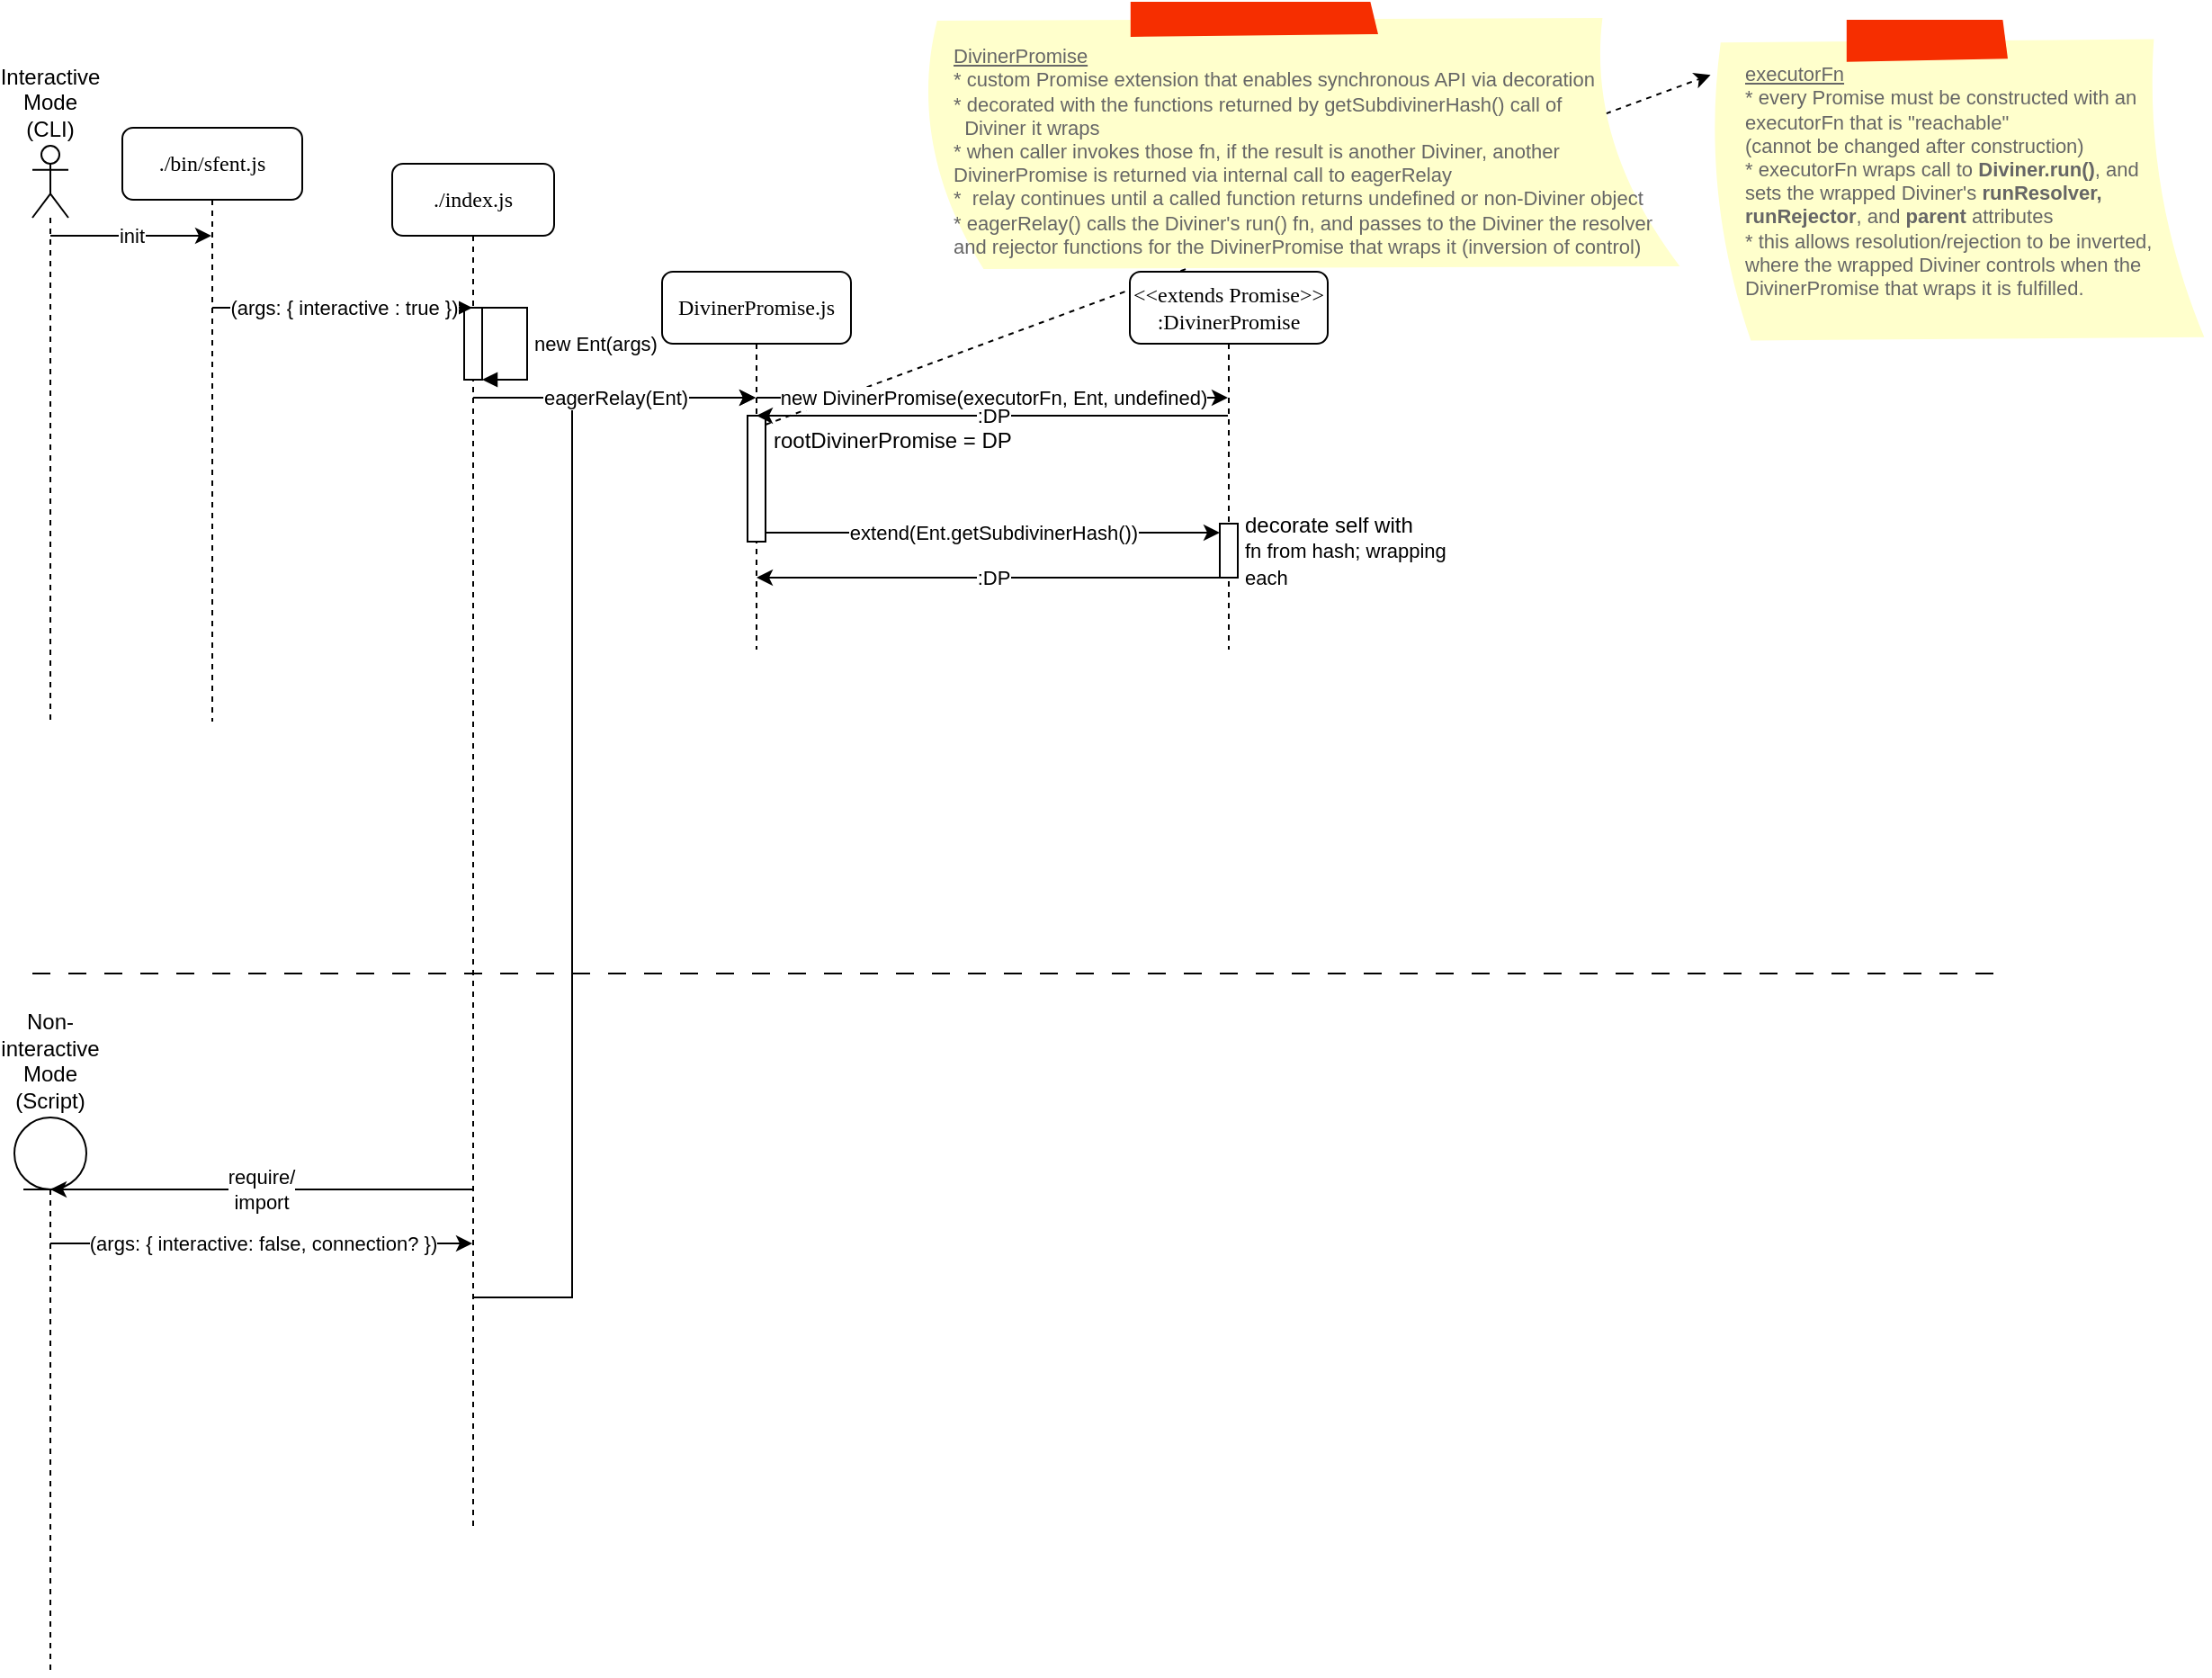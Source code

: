 <mxfile version="23.1.4" type="device">
  <diagram name="Page-1" id="13e1069c-82ec-6db2-03f1-153e76fe0fe0">
    <mxGraphModel dx="1937" dy="1054" grid="1" gridSize="10" guides="1" tooltips="1" connect="1" arrows="1" fold="1" page="1" pageScale="1" pageWidth="1700" pageHeight="1100" background="none" math="0" shadow="0">
      <root>
        <mxCell id="0" />
        <mxCell id="1" parent="0" />
        <mxCell id="Kui3dBX7CGbU3PAof87k-39" value="" style="endArrow=classic;html=1;rounded=0;entryX=0.01;entryY=0.17;entryDx=0;entryDy=0;entryPerimeter=0;dashed=1;exitX=1;exitY=0;exitDx=0;exitDy=5;exitPerimeter=0;" edge="1" parent="1" source="Kui3dBX7CGbU3PAof87k-32" target="Kui3dBX7CGbU3PAof87k-38">
          <mxGeometry width="50" height="50" relative="1" as="geometry">
            <mxPoint x="640" y="230" as="sourcePoint" />
            <mxPoint x="645" y="330" as="targetPoint" />
          </mxGeometry>
        </mxCell>
        <mxCell id="7baba1c4bc27f4b0-2" value="./index.js" style="shape=umlLifeline;perimeter=lifelinePerimeter;whiteSpace=wrap;html=1;container=1;collapsible=0;recursiveResize=0;outlineConnect=0;rounded=1;shadow=0;comic=0;labelBackgroundColor=none;strokeWidth=1;fontFamily=Verdana;fontSize=12;align=center;" parent="1" vertex="1">
          <mxGeometry x="230" y="90" width="90" height="760" as="geometry" />
        </mxCell>
        <mxCell id="Kui3dBX7CGbU3PAof87k-20" value="" style="html=1;points=[[0,0,0,0,5],[0,1,0,0,-5],[1,0,0,0,5],[1,1,0,0,-5]];perimeter=orthogonalPerimeter;outlineConnect=0;targetShapes=umlLifeline;portConstraint=eastwest;newEdgeStyle={&quot;curved&quot;:0,&quot;rounded&quot;:0};" vertex="1" parent="7baba1c4bc27f4b0-2">
          <mxGeometry x="40" y="80" width="10" height="40" as="geometry" />
        </mxCell>
        <mxCell id="Kui3dBX7CGbU3PAof87k-21" value="new Ent(args)" style="html=1;align=left;spacingLeft=2;endArrow=block;rounded=0;edgeStyle=orthogonalEdgeStyle;curved=0;rounded=0;" edge="1" target="Kui3dBX7CGbU3PAof87k-20" parent="7baba1c4bc27f4b0-2" source="Kui3dBX7CGbU3PAof87k-20">
          <mxGeometry relative="1" as="geometry">
            <mxPoint x="45" y="60" as="sourcePoint" />
            <Array as="points">
              <mxPoint x="75" y="80" />
              <mxPoint x="75" y="120" />
            </Array>
          </mxGeometry>
        </mxCell>
        <mxCell id="7baba1c4bc27f4b0-8" value="./bin/sfent.js" style="shape=umlLifeline;perimeter=lifelinePerimeter;whiteSpace=wrap;html=1;container=1;collapsible=0;recursiveResize=0;outlineConnect=0;rounded=1;shadow=0;comic=0;labelBackgroundColor=none;strokeWidth=1;fontFamily=Verdana;fontSize=12;align=center;" parent="1" vertex="1">
          <mxGeometry x="80" y="70" width="100" height="330" as="geometry" />
        </mxCell>
        <mxCell id="mBfwSaWyKCz9R1_YSktY-5" value="init" style="edgeStyle=orthogonalEdgeStyle;rounded=0;orthogonalLoop=1;jettySize=auto;html=1;curved=0;" parent="1" source="mBfwSaWyKCz9R1_YSktY-1" target="7baba1c4bc27f4b0-8" edge="1">
          <mxGeometry relative="1" as="geometry">
            <Array as="points">
              <mxPoint x="70" y="130" />
              <mxPoint x="70" y="130" />
            </Array>
          </mxGeometry>
        </mxCell>
        <mxCell id="mBfwSaWyKCz9R1_YSktY-1" value="Interactive Mode&lt;br&gt;(CLI)" style="shape=umlLifeline;perimeter=lifelinePerimeter;whiteSpace=wrap;html=1;container=1;dropTarget=0;collapsible=0;recursiveResize=0;outlineConnect=0;portConstraint=eastwest;newEdgeStyle={&quot;curved&quot;:0,&quot;rounded&quot;:0};participant=umlActor;verticalAlign=bottom;labelPosition=center;verticalLabelPosition=top;align=center;" parent="1" vertex="1">
          <mxGeometry x="30" y="80" width="20" height="320" as="geometry" />
        </mxCell>
        <mxCell id="mBfwSaWyKCz9R1_YSktY-2" value="Non-interactive Mode (Script)" style="shape=umlLifeline;perimeter=lifelinePerimeter;whiteSpace=wrap;html=1;container=1;dropTarget=0;collapsible=0;recursiveResize=0;outlineConnect=0;portConstraint=eastwest;newEdgeStyle={&quot;curved&quot;:0,&quot;rounded&quot;:0};participant=umlEntity;labelPosition=center;verticalLabelPosition=top;align=center;verticalAlign=bottom;" parent="1" vertex="1">
          <mxGeometry x="20" y="620" width="40" height="310" as="geometry" />
        </mxCell>
        <mxCell id="Kui3dBX7CGbU3PAof87k-1" value="(args: { interactive : true })" style="endArrow=classic;html=1;rounded=0;" edge="1" parent="1" source="7baba1c4bc27f4b0-8" target="7baba1c4bc27f4b0-2">
          <mxGeometry width="50" height="50" relative="1" as="geometry">
            <mxPoint x="470" y="270" as="sourcePoint" />
            <mxPoint x="520" y="220" as="targetPoint" />
            <Array as="points">
              <mxPoint x="200" y="170" />
            </Array>
          </mxGeometry>
        </mxCell>
        <mxCell id="Kui3dBX7CGbU3PAof87k-5" value="(args: { interactive: false, connection? })" style="endArrow=classic;html=1;rounded=0;" edge="1" parent="1" source="mBfwSaWyKCz9R1_YSktY-2" target="7baba1c4bc27f4b0-2">
          <mxGeometry width="50" height="50" relative="1" as="geometry">
            <mxPoint x="520.5" y="440" as="sourcePoint" />
            <mxPoint x="294.5" y="690" as="targetPoint" />
            <Array as="points">
              <mxPoint x="160" y="690" />
            </Array>
          </mxGeometry>
        </mxCell>
        <mxCell id="Kui3dBX7CGbU3PAof87k-6" value="require/&lt;br&gt;import" style="endArrow=classic;html=1;rounded=0;" edge="1" parent="1" source="7baba1c4bc27f4b0-2" target="mBfwSaWyKCz9R1_YSktY-2">
          <mxGeometry width="50" height="50" relative="1" as="geometry">
            <mxPoint x="294.5" y="660" as="sourcePoint" />
            <mxPoint x="520.5" y="550" as="targetPoint" />
            <Array as="points">
              <mxPoint x="170" y="660" />
            </Array>
          </mxGeometry>
        </mxCell>
        <mxCell id="Kui3dBX7CGbU3PAof87k-7" value="DivinerPromise.js" style="shape=umlLifeline;perimeter=lifelinePerimeter;whiteSpace=wrap;html=1;container=1;collapsible=0;recursiveResize=0;outlineConnect=0;rounded=1;shadow=0;comic=0;labelBackgroundColor=none;strokeWidth=1;fontFamily=Verdana;fontSize=12;align=center;" vertex="1" parent="1">
          <mxGeometry x="380" y="150" width="105" height="210" as="geometry" />
        </mxCell>
        <mxCell id="Kui3dBX7CGbU3PAof87k-32" value="rootDivinerPromise = DP" style="html=1;points=[[0,0,0,0,5],[0,1,0,0,-5],[1,0,0,0,5],[1,1,0,0,-5]];perimeter=orthogonalPerimeter;outlineConnect=0;targetShapes=umlLifeline;portConstraint=eastwest;newEdgeStyle={&quot;curved&quot;:0,&quot;rounded&quot;:0};labelPosition=right;verticalLabelPosition=middle;align=left;verticalAlign=top;spacingLeft=2;" vertex="1" parent="Kui3dBX7CGbU3PAof87k-7">
          <mxGeometry x="47.5" y="80" width="10" height="70" as="geometry" />
        </mxCell>
        <mxCell id="Kui3dBX7CGbU3PAof87k-12" value="" style="endArrow=none;startArrow=none;endFill=0;startFill=0;endSize=8;html=1;verticalAlign=bottom;dashed=1;labelBackgroundColor=default;dashPattern=10 10;rounded=0;backgroundOutline=0;" edge="1" parent="1">
          <mxGeometry width="160" relative="1" as="geometry">
            <mxPoint x="30" y="540" as="sourcePoint" />
            <mxPoint x="1130" y="540" as="targetPoint" />
          </mxGeometry>
        </mxCell>
        <mxCell id="Kui3dBX7CGbU3PAof87k-14" value="" style="endArrow=classic;html=1;rounded=0;" edge="1" parent="1" source="7baba1c4bc27f4b0-2" target="Kui3dBX7CGbU3PAof87k-7">
          <mxGeometry width="50" height="50" relative="1" as="geometry">
            <mxPoint x="470" y="590" as="sourcePoint" />
            <mxPoint x="645" y="590" as="targetPoint" />
            <Array as="points">
              <mxPoint x="330" y="720" />
              <mxPoint x="330" y="220" />
            </Array>
          </mxGeometry>
        </mxCell>
        <mxCell id="Kui3dBX7CGbU3PAof87k-17" value="eagerRelay(Ent)" style="endArrow=classic;html=1;rounded=0;" edge="1" parent="1" source="7baba1c4bc27f4b0-2" target="Kui3dBX7CGbU3PAof87k-7">
          <mxGeometry width="50" height="50" relative="1" as="geometry">
            <mxPoint x="470" y="330" as="sourcePoint" />
            <mxPoint x="645" y="330" as="targetPoint" />
            <Array as="points">
              <mxPoint x="360" y="220" />
            </Array>
          </mxGeometry>
        </mxCell>
        <mxCell id="Kui3dBX7CGbU3PAof87k-23" value="&amp;lt;&amp;lt;extends Promise&amp;gt;&amp;gt;&lt;br&gt;:DivinerPromise" style="shape=umlLifeline;perimeter=lifelinePerimeter;whiteSpace=wrap;html=1;container=1;collapsible=0;recursiveResize=0;outlineConnect=0;rounded=1;shadow=0;comic=0;labelBackgroundColor=none;strokeWidth=1;fontFamily=Verdana;fontSize=12;align=center;" vertex="1" parent="1">
          <mxGeometry x="640" y="150" width="110" height="210" as="geometry" />
        </mxCell>
        <mxCell id="Kui3dBX7CGbU3PAof87k-35" value="decorate self with&lt;br style=&quot;border-color: var(--border-color); font-size: 11px;&quot;&gt;&lt;span style=&quot;font-size: 11px; background-color: rgb(255, 255, 255);&quot;&gt;fn from hash; wrapping&lt;/span&gt;&lt;br style=&quot;border-color: var(--border-color); font-size: 11px;&quot;&gt;&lt;span style=&quot;font-size: 11px; background-color: rgb(255, 255, 255);&quot;&gt;each&lt;/span&gt;" style="html=1;points=[[0,0,0,0,5],[0,1,0,0,-5],[1,0,0,0,5],[1,1,0,0,-5]];perimeter=orthogonalPerimeter;outlineConnect=0;targetShapes=umlLifeline;portConstraint=eastwest;newEdgeStyle={&quot;curved&quot;:0,&quot;rounded&quot;:0};labelPosition=right;verticalLabelPosition=middle;align=left;verticalAlign=middle;spacingLeft=2;" vertex="1" parent="Kui3dBX7CGbU3PAof87k-23">
          <mxGeometry x="50" y="140" width="10" height="30" as="geometry" />
        </mxCell>
        <mxCell id="Kui3dBX7CGbU3PAof87k-26" value="new DivinerPromise(executorFn, Ent, undefined)" style="endArrow=classic;html=1;rounded=0;" edge="1" parent="1" source="Kui3dBX7CGbU3PAof87k-7" target="Kui3dBX7CGbU3PAof87k-23">
          <mxGeometry x="0.002" width="50" height="50" relative="1" as="geometry">
            <mxPoint x="470" y="330" as="sourcePoint" />
            <mxPoint x="645" y="330" as="targetPoint" />
            <Array as="points">
              <mxPoint x="540" y="220" />
            </Array>
            <mxPoint as="offset" />
          </mxGeometry>
        </mxCell>
        <mxCell id="Kui3dBX7CGbU3PAof87k-27" value=":DP" style="endArrow=classic;html=1;rounded=0;" edge="1" parent="1" source="Kui3dBX7CGbU3PAof87k-23" target="Kui3dBX7CGbU3PAof87k-7">
          <mxGeometry width="50" height="50" relative="1" as="geometry">
            <mxPoint x="705" y="250" as="sourcePoint" />
            <mxPoint x="440" y="230" as="targetPoint" />
            <Array as="points">
              <mxPoint x="560" y="230" />
            </Array>
          </mxGeometry>
        </mxCell>
        <mxCell id="Kui3dBX7CGbU3PAof87k-28" value="&lt;br&gt;&lt;u&gt;DivinerPromise&lt;/u&gt;&lt;br&gt;* custom Promise extension that enables synchronous API via decoration&lt;br&gt;* decorated with the functions returned by getSubdivinerHash() call of &lt;br&gt;&amp;nbsp; Diviner it wraps&lt;br&gt;* when caller invokes those fn, if the result is another Diviner, another&amp;nbsp; &amp;nbsp; &amp;nbsp; DivinerPromise is returned via internal call to eagerRelay&lt;br&gt;*&amp;nbsp; relay continues until a called function returns undefined or non-Diviner object&lt;br&gt;* eagerRelay() calls the Diviner&#39;s run() fn, and passes to the Diviner the resolver and rejector functions for the DivinerPromise that wraps it (inversion of control)" style="strokeWidth=1;shadow=0;dashed=0;align=left;html=1;shape=mxgraph.mockup.text.stickyNote2;fontColor=#666666;mainText=;fontSize=11;whiteSpace=wrap;fillColor=#ffffcc;strokeColor=#F62E00;labelPosition=center;verticalLabelPosition=middle;verticalAlign=top;spacingTop=4;spacingRight=0;spacing=2;spacingLeft=20;" vertex="1" parent="1">
          <mxGeometry x="520" width="430" height="150" as="geometry" />
        </mxCell>
        <mxCell id="Kui3dBX7CGbU3PAof87k-30" value="extend(Ent.getSubdivinerHash())" style="endArrow=classic;html=1;rounded=0;exitX=1;exitY=1;exitDx=0;exitDy=-5;exitPerimeter=0;entryX=0;entryY=0;entryDx=0;entryDy=5;entryPerimeter=0;" edge="1" parent="1" source="Kui3dBX7CGbU3PAof87k-32" target="Kui3dBX7CGbU3PAof87k-35">
          <mxGeometry width="50" height="50" relative="1" as="geometry">
            <mxPoint x="460" y="280" as="sourcePoint" />
            <mxPoint x="635" y="280" as="targetPoint" />
            <Array as="points" />
          </mxGeometry>
        </mxCell>
        <mxCell id="Kui3dBX7CGbU3PAof87k-36" value=":DP" style="endArrow=classic;html=1;rounded=0;" edge="1" parent="1" source="Kui3dBX7CGbU3PAof87k-23" target="Kui3dBX7CGbU3PAof87k-7">
          <mxGeometry width="50" height="50" relative="1" as="geometry">
            <mxPoint x="705" y="240" as="sourcePoint" />
            <mxPoint x="442" y="240" as="targetPoint" />
            <Array as="points">
              <mxPoint x="580" y="320" />
            </Array>
          </mxGeometry>
        </mxCell>
        <mxCell id="Kui3dBX7CGbU3PAof87k-38" value="&lt;br&gt;&lt;u&gt;executorFn&lt;/u&gt;&lt;br&gt;* every Promise must be constructed with an executorFn that is &quot;reachable&quot;&lt;br&gt;(cannot be changed after construction)&lt;br&gt;* executorFn wraps call to &lt;b&gt;Diviner.run()&lt;/b&gt;, and&amp;nbsp;&lt;br&gt;sets the wrapped Diviner&#39;s &lt;b&gt;runResolver,&amp;nbsp;&lt;br&gt;runRejector&lt;/b&gt;, and &lt;b&gt;parent&lt;/b&gt; attributes&lt;br&gt;* this allows resolution/rejection to be inverted,&amp;nbsp;&lt;br&gt;where the wrapped Diviner controls when the&amp;nbsp;&lt;br&gt;DivinerPromise that wraps it is fulfilled." style="strokeWidth=1;shadow=0;dashed=0;align=left;html=1;shape=mxgraph.mockup.text.stickyNote2;fontColor=#666666;mainText=;fontSize=11;whiteSpace=wrap;fillColor=#ffffcc;strokeColor=#F62E00;labelPosition=center;verticalLabelPosition=middle;verticalAlign=top;spacingTop=4;spacingRight=0;spacing=2;spacingLeft=20;points=[[0.01,0.17,0,0,0]];" vertex="1" parent="1">
          <mxGeometry x="960" y="10" width="280" height="180" as="geometry" />
        </mxCell>
      </root>
    </mxGraphModel>
  </diagram>
</mxfile>
